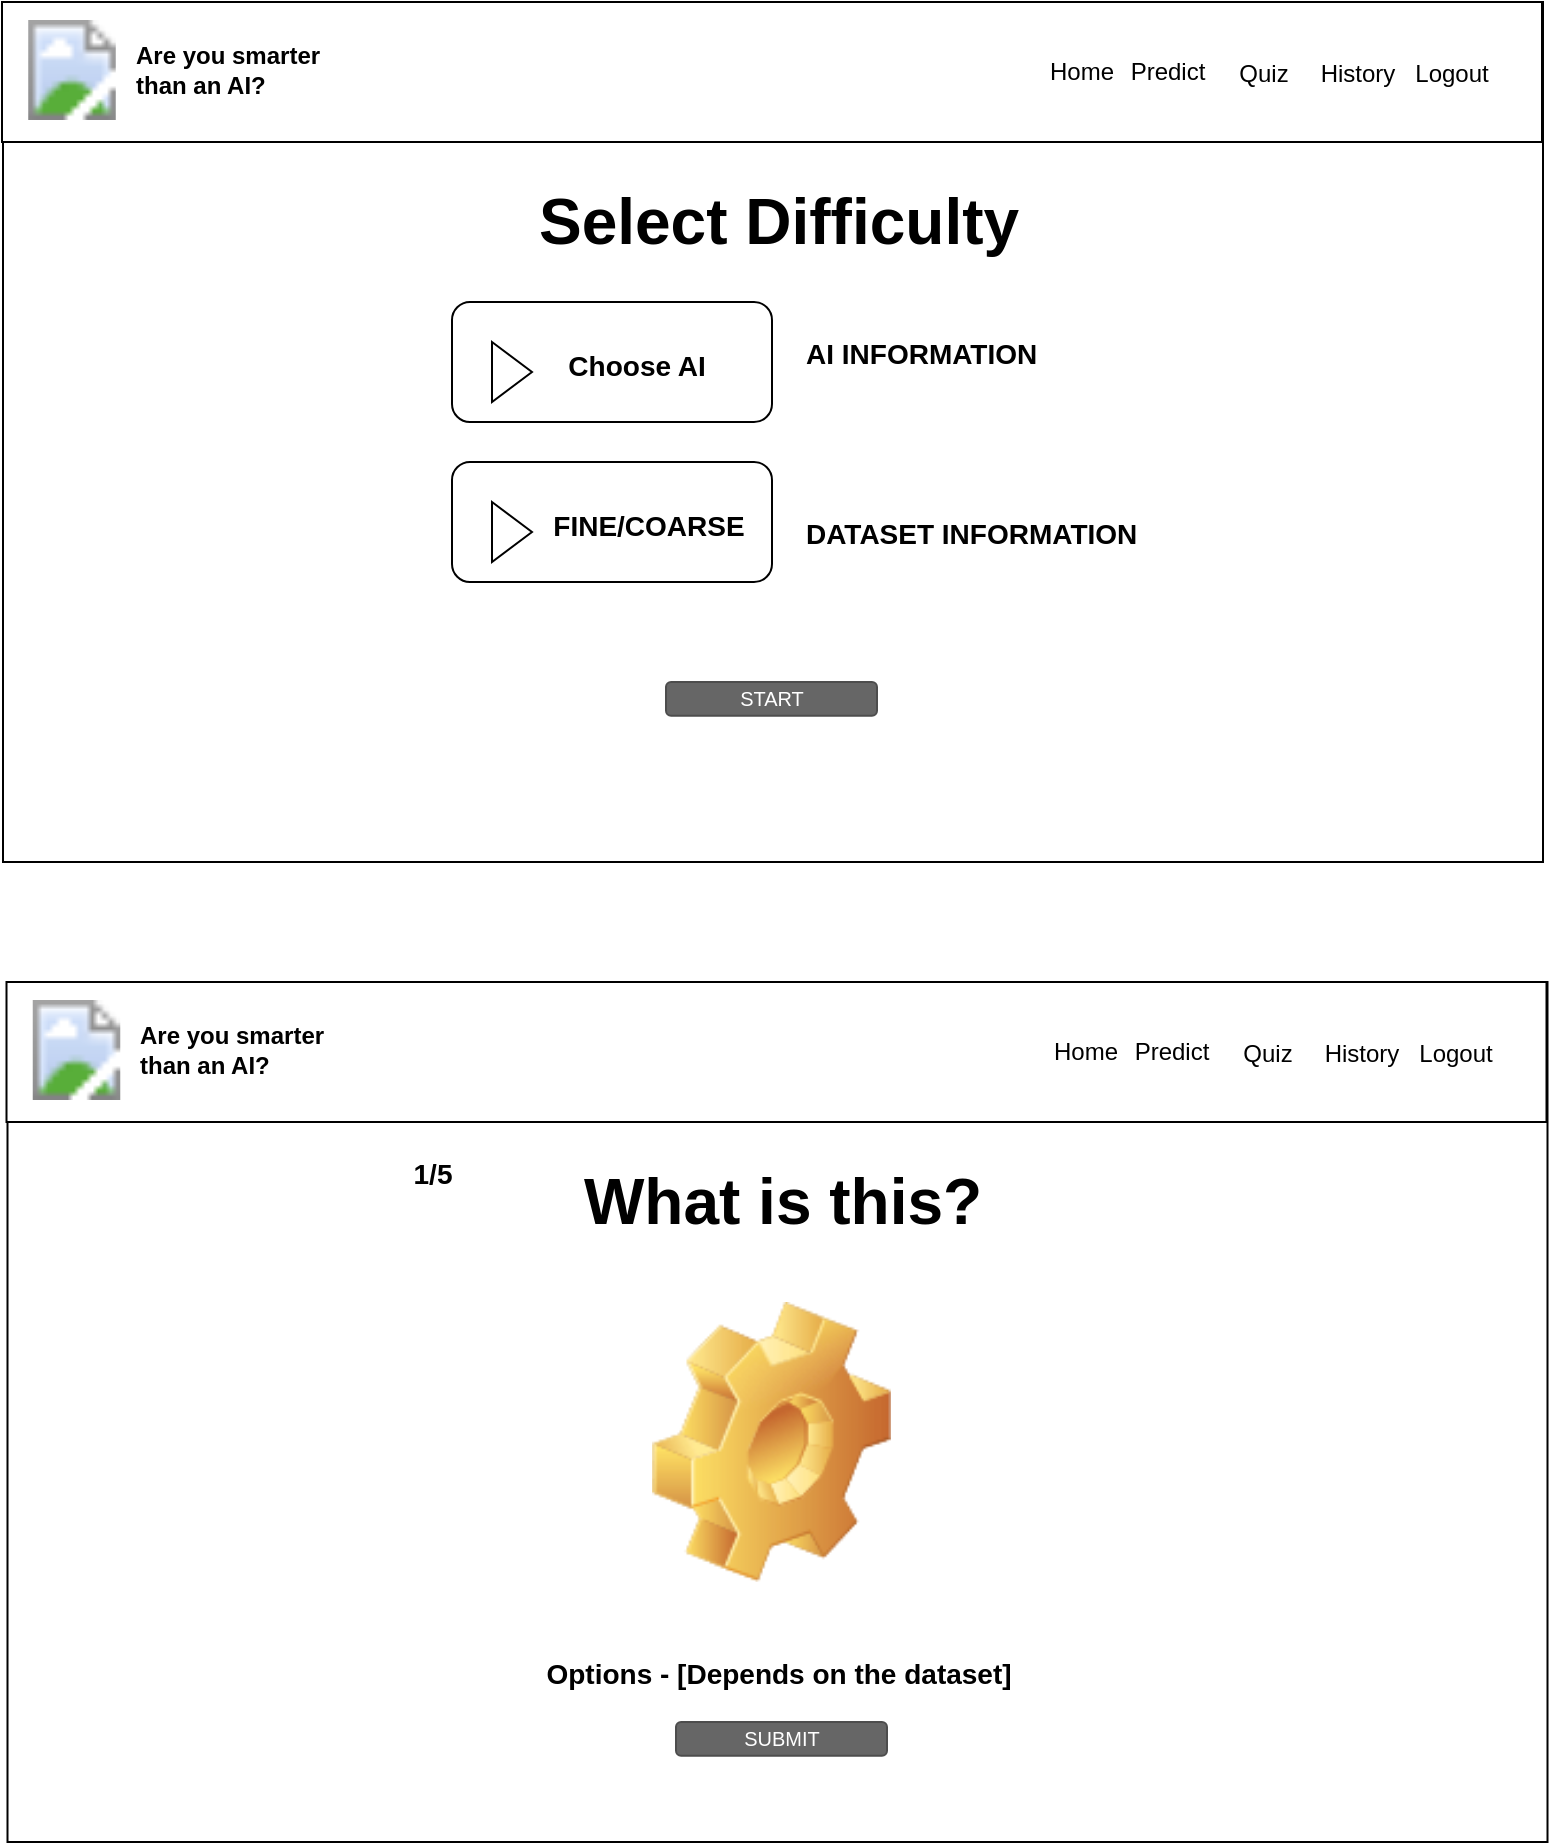 <mxfile>
    <diagram id="2RgbyYNG7AbHzt_dq1wR" name="Page-1">
        <mxGraphModel dx="832" dy="2695" grid="1" gridSize="10" guides="1" tooltips="1" connect="1" arrows="1" fold="1" page="1" pageScale="1" pageWidth="850" pageHeight="1100" math="0" shadow="0">
            <root>
                <mxCell id="0"/>
                <mxCell id="1" parent="0"/>
                <mxCell id="2" value="" style="rounded=0;whiteSpace=wrap;html=1;" parent="1" vertex="1">
                    <mxGeometry x="40.5" y="-2160" width="770" height="430" as="geometry"/>
                </mxCell>
                <mxCell id="3" value="" style="rounded=0;whiteSpace=wrap;html=1;" parent="1" vertex="1">
                    <mxGeometry x="40" y="-2160" width="770" height="70" as="geometry"/>
                </mxCell>
                <mxCell id="4" value="" style="shape=image;html=1;verticalLabelPosition=bottom;verticalAlign=top;imageAspect=1;aspect=fixed;image=https://cdn.discordapp.com/attachments/910885868733087747/1066040074367672370/Are_you_smarter_than_an_AI.png;fontSize=10;" parent="1" vertex="1">
                    <mxGeometry x="50" y="-2151" width="50" height="50" as="geometry"/>
                </mxCell>
                <mxCell id="5" value="Are you smarter &lt;br style=&quot;font-size: 12px;&quot;&gt;than an AI?" style="text;strokeColor=none;fillColor=none;html=1;fontSize=12;fontStyle=1;verticalAlign=middle;align=left;" parent="1" vertex="1">
                    <mxGeometry x="105" y="-2146" width="100" height="40" as="geometry"/>
                </mxCell>
                <mxCell id="6" value="Predict" style="text;html=1;strokeColor=none;fillColor=none;align=center;verticalAlign=middle;whiteSpace=wrap;rounded=0;" parent="1" vertex="1">
                    <mxGeometry x="593" y="-2140.5" width="60" height="30" as="geometry"/>
                </mxCell>
                <mxCell id="7" value="Quiz" style="text;html=1;strokeColor=none;fillColor=none;align=center;verticalAlign=middle;whiteSpace=wrap;rounded=0;" parent="1" vertex="1">
                    <mxGeometry x="641" y="-2139.5" width="60" height="30" as="geometry"/>
                </mxCell>
                <mxCell id="8" value="Logout" style="text;html=1;strokeColor=none;fillColor=none;align=center;verticalAlign=middle;whiteSpace=wrap;rounded=0;" parent="1" vertex="1">
                    <mxGeometry x="735" y="-2139.5" width="60" height="30" as="geometry"/>
                </mxCell>
                <mxCell id="9" value="History" style="text;html=1;strokeColor=none;fillColor=none;align=center;verticalAlign=middle;whiteSpace=wrap;rounded=0;" parent="1" vertex="1">
                    <mxGeometry x="688" y="-2139.5" width="60" height="30" as="geometry"/>
                </mxCell>
                <mxCell id="10" value="Home" style="text;html=1;strokeColor=none;fillColor=none;align=center;verticalAlign=middle;whiteSpace=wrap;rounded=0;" parent="1" vertex="1">
                    <mxGeometry x="550" y="-2140.5" width="60" height="30" as="geometry"/>
                </mxCell>
                <mxCell id="13" value="START" style="rounded=1;html=1;shadow=0;dashed=0;whiteSpace=wrap;fontSize=10;fillColor=#666666;align=center;strokeColor=#4D4D4D;fontColor=#ffffff;" parent="1" vertex="1">
                    <mxGeometry x="372" y="-1820" width="105.5" height="16.88" as="geometry"/>
                </mxCell>
                <mxCell id="40" value="&lt;font style=&quot;font-size: 14px;&quot;&gt;Choose AI&amp;nbsp; &amp;nbsp; &amp;nbsp; &amp;nbsp;&amp;nbsp;&lt;/font&gt;" style="html=1;whiteSpace=wrap;container=1;recursiveResize=0;collapsible=0;labelBorderColor=none;fontSize=32;fontStyle=1;strokeColor=default;fillColor=default;rounded=1;shadow=0;glass=0;imageAspect=1;allowArrows=1;align=right;verticalAlign=top;" parent="1" vertex="1">
                    <mxGeometry x="265" y="-2010" width="160" height="60" as="geometry"/>
                </mxCell>
                <mxCell id="41" value="" style="triangle;html=1;whiteSpace=wrap;labelBorderColor=none;fontSize=32;" parent="40" vertex="1">
                    <mxGeometry x="20" y="20" width="20" height="30" as="geometry"/>
                </mxCell>
                <mxCell id="42" value="&lt;font style=&quot;font-size: 14px;&quot;&gt;FINE/COARSE&amp;nbsp; &amp;nbsp;&lt;/font&gt;" style="html=1;whiteSpace=wrap;container=1;recursiveResize=0;collapsible=0;labelBorderColor=none;fontSize=32;fontStyle=1;strokeColor=default;fillColor=default;rounded=1;shadow=0;glass=0;imageAspect=1;allowArrows=1;align=right;verticalAlign=top;" parent="1" vertex="1">
                    <mxGeometry x="265" y="-1930" width="160" height="60" as="geometry"/>
                </mxCell>
                <mxCell id="43" value="" style="triangle;html=1;whiteSpace=wrap;labelBorderColor=none;fontSize=32;" parent="42" vertex="1">
                    <mxGeometry x="20" y="20" width="20" height="30" as="geometry"/>
                </mxCell>
                <mxCell id="44" value="Select Difficulty" style="text;strokeColor=none;fillColor=none;html=1;fontSize=32;fontStyle=1;verticalAlign=middle;align=center;" vertex="1" parent="1">
                    <mxGeometry x="377.5" y="-2070" width="100" height="40" as="geometry"/>
                </mxCell>
                <mxCell id="45" value="&lt;font style=&quot;font-size: 14px;&quot;&gt;AI INFORMATION&lt;/font&gt;" style="text;strokeColor=none;fillColor=none;html=1;fontSize=32;fontStyle=1;verticalAlign=middle;align=left;" vertex="1" parent="1">
                    <mxGeometry x="440" y="-2010" width="100" height="40" as="geometry"/>
                </mxCell>
                <mxCell id="47" value="&lt;font style=&quot;font-size: 14px;&quot;&gt;DATASET INFORMATION&lt;/font&gt;" style="text;strokeColor=none;fillColor=none;html=1;fontSize=32;fontStyle=1;verticalAlign=middle;align=left;" vertex="1" parent="1">
                    <mxGeometry x="440" y="-1920" width="100" height="40" as="geometry"/>
                </mxCell>
                <mxCell id="48" value="" style="rounded=0;whiteSpace=wrap;html=1;" vertex="1" parent="1">
                    <mxGeometry x="42.75" y="-1670" width="770" height="430" as="geometry"/>
                </mxCell>
                <mxCell id="49" value="" style="rounded=0;whiteSpace=wrap;html=1;" vertex="1" parent="1">
                    <mxGeometry x="42.25" y="-1670" width="770" height="70" as="geometry"/>
                </mxCell>
                <mxCell id="50" value="" style="shape=image;html=1;verticalLabelPosition=bottom;verticalAlign=top;imageAspect=1;aspect=fixed;image=https://cdn.discordapp.com/attachments/910885868733087747/1066040074367672370/Are_you_smarter_than_an_AI.png;fontSize=10;" vertex="1" parent="1">
                    <mxGeometry x="52.25" y="-1661" width="50" height="50" as="geometry"/>
                </mxCell>
                <mxCell id="51" value="Are you smarter &lt;br style=&quot;font-size: 12px;&quot;&gt;than an AI?" style="text;strokeColor=none;fillColor=none;html=1;fontSize=12;fontStyle=1;verticalAlign=middle;align=left;" vertex="1" parent="1">
                    <mxGeometry x="107.25" y="-1656" width="100" height="40" as="geometry"/>
                </mxCell>
                <mxCell id="52" value="Predict" style="text;html=1;strokeColor=none;fillColor=none;align=center;verticalAlign=middle;whiteSpace=wrap;rounded=0;" vertex="1" parent="1">
                    <mxGeometry x="595.25" y="-1650.5" width="60" height="30" as="geometry"/>
                </mxCell>
                <mxCell id="53" value="Quiz" style="text;html=1;strokeColor=none;fillColor=none;align=center;verticalAlign=middle;whiteSpace=wrap;rounded=0;" vertex="1" parent="1">
                    <mxGeometry x="643.25" y="-1649.5" width="60" height="30" as="geometry"/>
                </mxCell>
                <mxCell id="54" value="Logout" style="text;html=1;strokeColor=none;fillColor=none;align=center;verticalAlign=middle;whiteSpace=wrap;rounded=0;" vertex="1" parent="1">
                    <mxGeometry x="737.25" y="-1649.5" width="60" height="30" as="geometry"/>
                </mxCell>
                <mxCell id="55" value="History" style="text;html=1;strokeColor=none;fillColor=none;align=center;verticalAlign=middle;whiteSpace=wrap;rounded=0;" vertex="1" parent="1">
                    <mxGeometry x="690.25" y="-1649.5" width="60" height="30" as="geometry"/>
                </mxCell>
                <mxCell id="56" value="Home" style="text;html=1;strokeColor=none;fillColor=none;align=center;verticalAlign=middle;whiteSpace=wrap;rounded=0;" vertex="1" parent="1">
                    <mxGeometry x="552.25" y="-1650.5" width="60" height="30" as="geometry"/>
                </mxCell>
                <mxCell id="62" value="What is this?" style="text;strokeColor=none;fillColor=none;html=1;fontSize=32;fontStyle=1;verticalAlign=middle;align=center;" vertex="1" parent="1">
                    <mxGeometry x="379.75" y="-1580" width="100" height="40" as="geometry"/>
                </mxCell>
                <mxCell id="64" value="&lt;font style=&quot;font-size: 14px;&quot;&gt;Options - [Depends on the dataset]&lt;/font&gt;" style="text;strokeColor=none;fillColor=none;html=1;fontSize=32;fontStyle=1;verticalAlign=middle;align=center;" vertex="1" parent="1">
                    <mxGeometry x="377.75" y="-1350" width="100" height="40" as="geometry"/>
                </mxCell>
                <mxCell id="65" value="" style="shape=image;html=1;verticalLabelPosition=bottom;verticalAlign=top;imageAspect=1;aspect=fixed;image=img/clipart/Gear_128x128.png;fontSize=14;" vertex="1" parent="1">
                    <mxGeometry x="365.08" y="-1510" width="119.34" height="140" as="geometry"/>
                </mxCell>
                <mxCell id="66" value="&lt;font style=&quot;font-size: 14px;&quot;&gt;1/5&lt;br&gt;&lt;/font&gt;" style="text;strokeColor=none;fillColor=none;html=1;fontSize=32;fontStyle=1;verticalAlign=middle;align=center;" vertex="1" parent="1">
                    <mxGeometry x="205" y="-1600" width="100" height="40" as="geometry"/>
                </mxCell>
                <mxCell id="67" value="SUBMIT" style="rounded=1;html=1;shadow=0;dashed=0;whiteSpace=wrap;fontSize=10;fillColor=#666666;align=center;strokeColor=#4D4D4D;fontColor=#ffffff;" vertex="1" parent="1">
                    <mxGeometry x="377" y="-1300" width="105.5" height="16.88" as="geometry"/>
                </mxCell>
            </root>
        </mxGraphModel>
    </diagram>
</mxfile>
